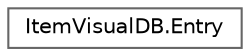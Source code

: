 digraph "Graphical Class Hierarchy"
{
 // LATEX_PDF_SIZE
  bgcolor="transparent";
  edge [fontname=Helvetica,fontsize=10,labelfontname=Helvetica,labelfontsize=10];
  node [fontname=Helvetica,fontsize=10,shape=box,height=0.2,width=0.4];
  rankdir="LR";
  Node0 [id="Node000000",label="ItemVisualDB.Entry",height=0.2,width=0.4,color="grey40", fillcolor="white", style="filled",URL="$class_item_visual_d_b_1_1_entry.html",tooltip=" "];
}
